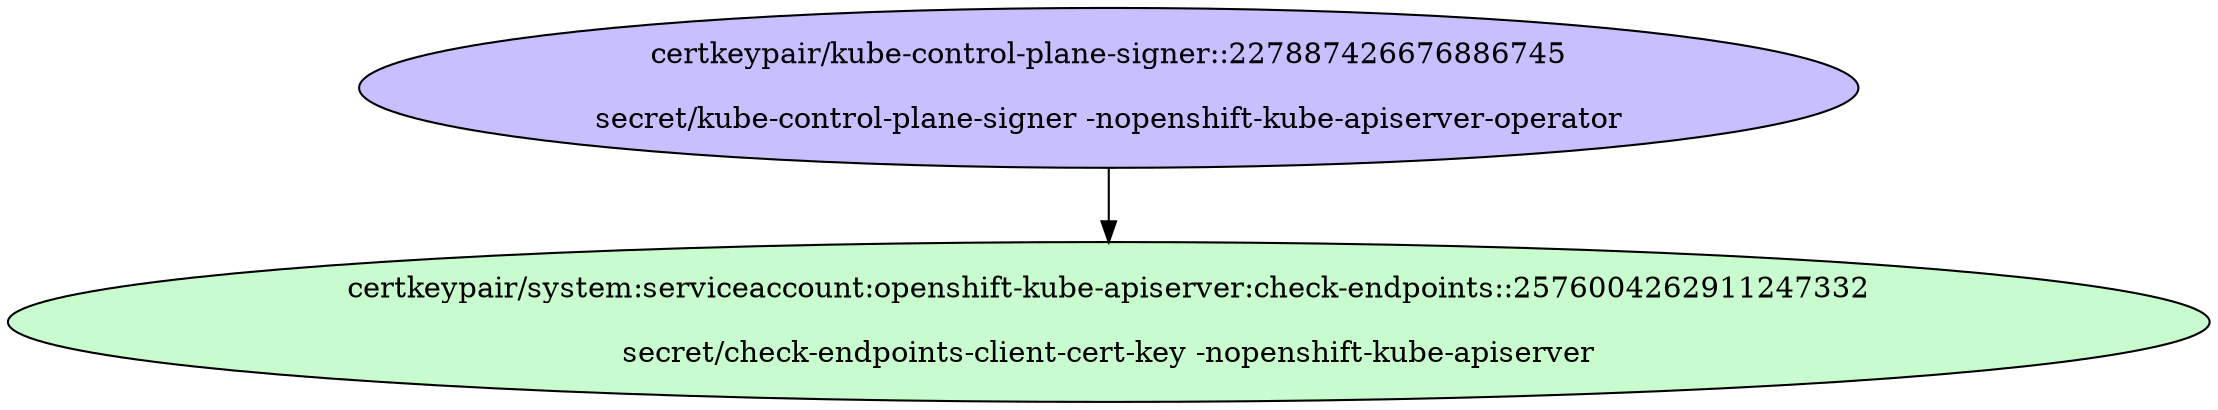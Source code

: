 digraph "Local Certificate" {
  // Node definitions.
  1 [
    label="certkeypair/kube-control-plane-signer::227887426676886745\n\nsecret/kube-control-plane-signer -nopenshift-kube-apiserver-operator\n"
    style=filled
    fillcolor="#c7bfff"
  ];
  3 [
    label="certkeypair/system:serviceaccount:openshift-kube-apiserver:check-endpoints::2576004262911247332\n\nsecret/check-endpoints-client-cert-key -nopenshift-kube-apiserver\n"
    style=filled
    fillcolor="#c8fbcd"
  ];

  // Edge definitions.
  1 -> 3;
}